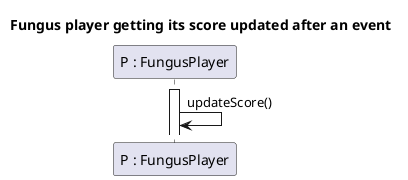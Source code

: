 @startuml Fungus player score

title Fungus player getting its score updated after an event

participant "P : FungusPlayer" as P

activate P

P -> P : updateScore()


@enduml